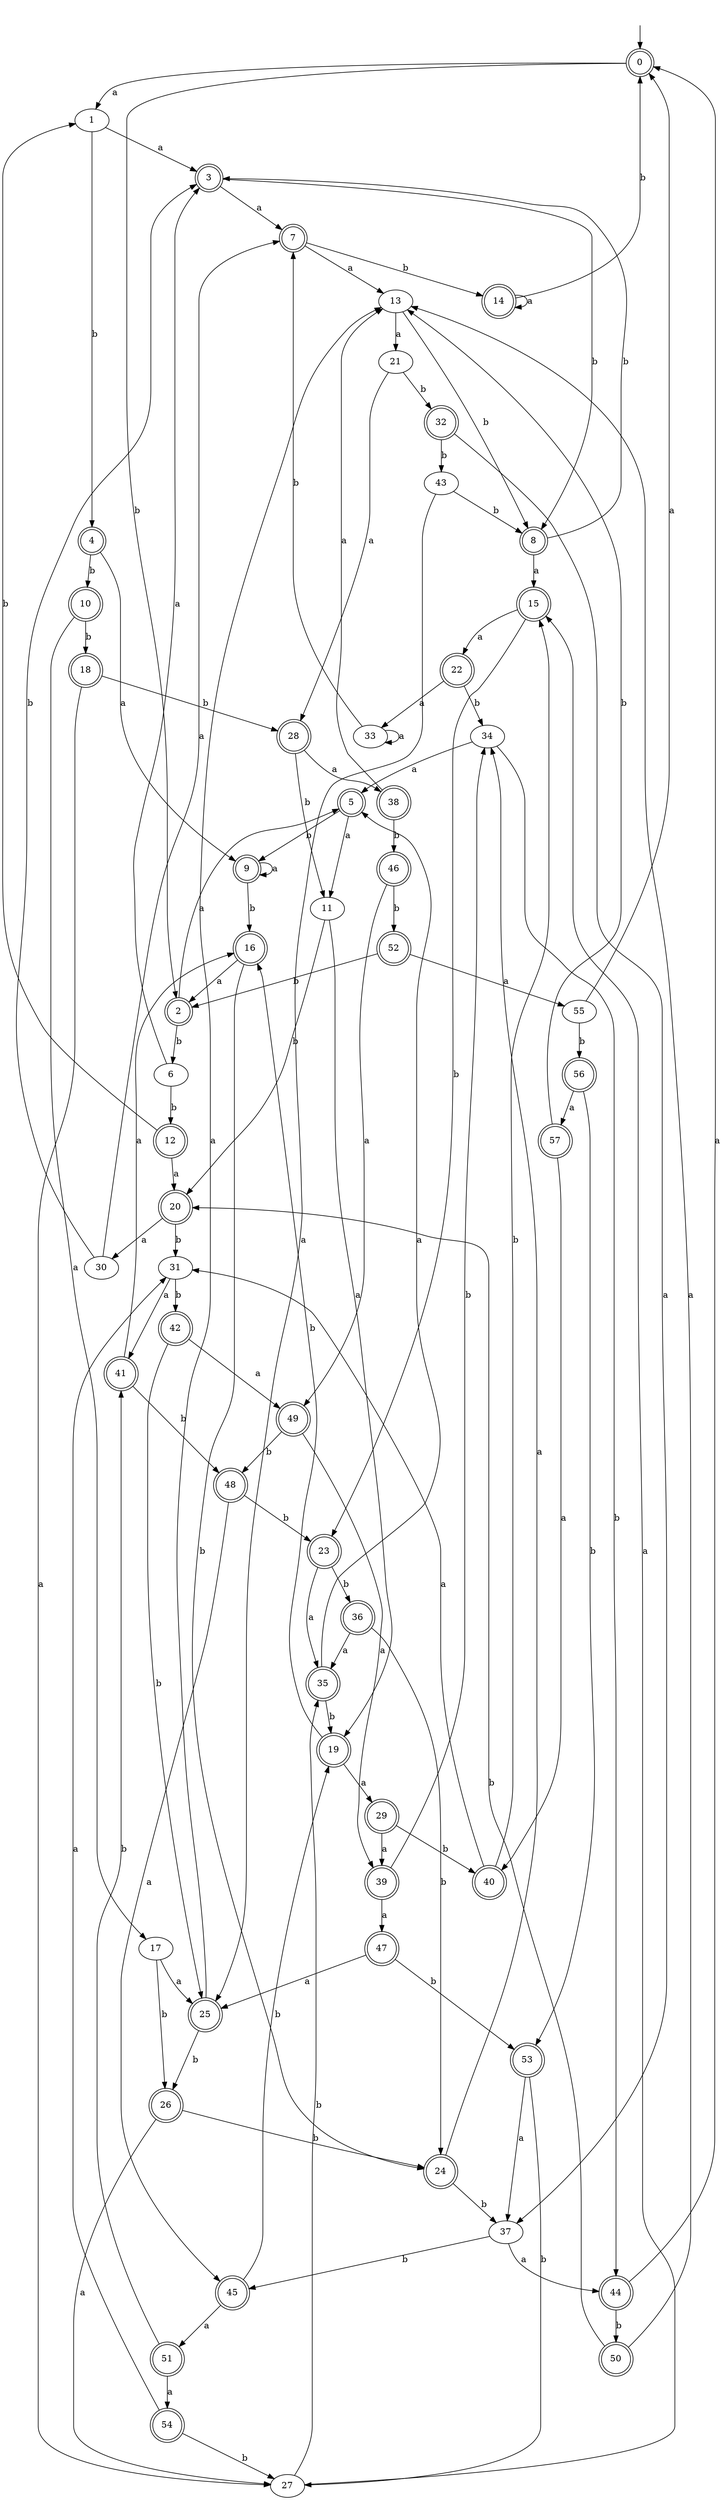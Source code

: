 digraph RandomDFA {
  __start0 [label="", shape=none];
  __start0 -> 0 [label=""];
  0 [shape=circle] [shape=doublecircle]
  0 -> 1 [label="a"]
  0 -> 2 [label="b"]
  1
  1 -> 3 [label="a"]
  1 -> 4 [label="b"]
  2 [shape=doublecircle]
  2 -> 5 [label="a"]
  2 -> 6 [label="b"]
  3 [shape=doublecircle]
  3 -> 7 [label="a"]
  3 -> 8 [label="b"]
  4 [shape=doublecircle]
  4 -> 9 [label="a"]
  4 -> 10 [label="b"]
  5 [shape=doublecircle]
  5 -> 11 [label="a"]
  5 -> 9 [label="b"]
  6
  6 -> 3 [label="a"]
  6 -> 12 [label="b"]
  7 [shape=doublecircle]
  7 -> 13 [label="a"]
  7 -> 14 [label="b"]
  8 [shape=doublecircle]
  8 -> 15 [label="a"]
  8 -> 3 [label="b"]
  9 [shape=doublecircle]
  9 -> 9 [label="a"]
  9 -> 16 [label="b"]
  10 [shape=doublecircle]
  10 -> 17 [label="a"]
  10 -> 18 [label="b"]
  11
  11 -> 19 [label="a"]
  11 -> 20 [label="b"]
  12 [shape=doublecircle]
  12 -> 20 [label="a"]
  12 -> 1 [label="b"]
  13
  13 -> 21 [label="a"]
  13 -> 8 [label="b"]
  14 [shape=doublecircle]
  14 -> 14 [label="a"]
  14 -> 0 [label="b"]
  15 [shape=doublecircle]
  15 -> 22 [label="a"]
  15 -> 23 [label="b"]
  16 [shape=doublecircle]
  16 -> 2 [label="a"]
  16 -> 24 [label="b"]
  17
  17 -> 25 [label="a"]
  17 -> 26 [label="b"]
  18 [shape=doublecircle]
  18 -> 27 [label="a"]
  18 -> 28 [label="b"]
  19 [shape=doublecircle]
  19 -> 29 [label="a"]
  19 -> 16 [label="b"]
  20 [shape=doublecircle]
  20 -> 30 [label="a"]
  20 -> 31 [label="b"]
  21
  21 -> 28 [label="a"]
  21 -> 32 [label="b"]
  22 [shape=doublecircle]
  22 -> 33 [label="a"]
  22 -> 34 [label="b"]
  23 [shape=doublecircle]
  23 -> 35 [label="a"]
  23 -> 36 [label="b"]
  24 [shape=doublecircle]
  24 -> 34 [label="a"]
  24 -> 37 [label="b"]
  25 [shape=doublecircle]
  25 -> 13 [label="a"]
  25 -> 26 [label="b"]
  26 [shape=doublecircle]
  26 -> 27 [label="a"]
  26 -> 24 [label="b"]
  27
  27 -> 15 [label="a"]
  27 -> 35 [label="b"]
  28 [shape=doublecircle]
  28 -> 38 [label="a"]
  28 -> 11 [label="b"]
  29 [shape=doublecircle]
  29 -> 39 [label="a"]
  29 -> 40 [label="b"]
  30
  30 -> 7 [label="a"]
  30 -> 3 [label="b"]
  31
  31 -> 41 [label="a"]
  31 -> 42 [label="b"]
  32 [shape=doublecircle]
  32 -> 37 [label="a"]
  32 -> 43 [label="b"]
  33
  33 -> 33 [label="a"]
  33 -> 7 [label="b"]
  34
  34 -> 5 [label="a"]
  34 -> 44 [label="b"]
  35 [shape=doublecircle]
  35 -> 5 [label="a"]
  35 -> 19 [label="b"]
  36 [shape=doublecircle]
  36 -> 35 [label="a"]
  36 -> 24 [label="b"]
  37
  37 -> 44 [label="a"]
  37 -> 45 [label="b"]
  38 [shape=doublecircle]
  38 -> 13 [label="a"]
  38 -> 46 [label="b"]
  39 [shape=doublecircle]
  39 -> 47 [label="a"]
  39 -> 34 [label="b"]
  40 [shape=doublecircle]
  40 -> 31 [label="a"]
  40 -> 15 [label="b"]
  41 [shape=doublecircle]
  41 -> 16 [label="a"]
  41 -> 48 [label="b"]
  42 [shape=doublecircle]
  42 -> 49 [label="a"]
  42 -> 25 [label="b"]
  43
  43 -> 25 [label="a"]
  43 -> 8 [label="b"]
  44 [shape=doublecircle]
  44 -> 0 [label="a"]
  44 -> 50 [label="b"]
  45 [shape=doublecircle]
  45 -> 51 [label="a"]
  45 -> 19 [label="b"]
  46 [shape=doublecircle]
  46 -> 49 [label="a"]
  46 -> 52 [label="b"]
  47 [shape=doublecircle]
  47 -> 25 [label="a"]
  47 -> 53 [label="b"]
  48 [shape=doublecircle]
  48 -> 45 [label="a"]
  48 -> 23 [label="b"]
  49 [shape=doublecircle]
  49 -> 39 [label="a"]
  49 -> 48 [label="b"]
  50 [shape=doublecircle]
  50 -> 13 [label="a"]
  50 -> 20 [label="b"]
  51 [shape=doublecircle]
  51 -> 54 [label="a"]
  51 -> 41 [label="b"]
  52 [shape=doublecircle]
  52 -> 55 [label="a"]
  52 -> 2 [label="b"]
  53 [shape=doublecircle]
  53 -> 37 [label="a"]
  53 -> 27 [label="b"]
  54 [shape=doublecircle]
  54 -> 31 [label="a"]
  54 -> 27 [label="b"]
  55
  55 -> 0 [label="a"]
  55 -> 56 [label="b"]
  56 [shape=doublecircle]
  56 -> 57 [label="a"]
  56 -> 53 [label="b"]
  57 [shape=doublecircle]
  57 -> 40 [label="a"]
  57 -> 13 [label="b"]
}

